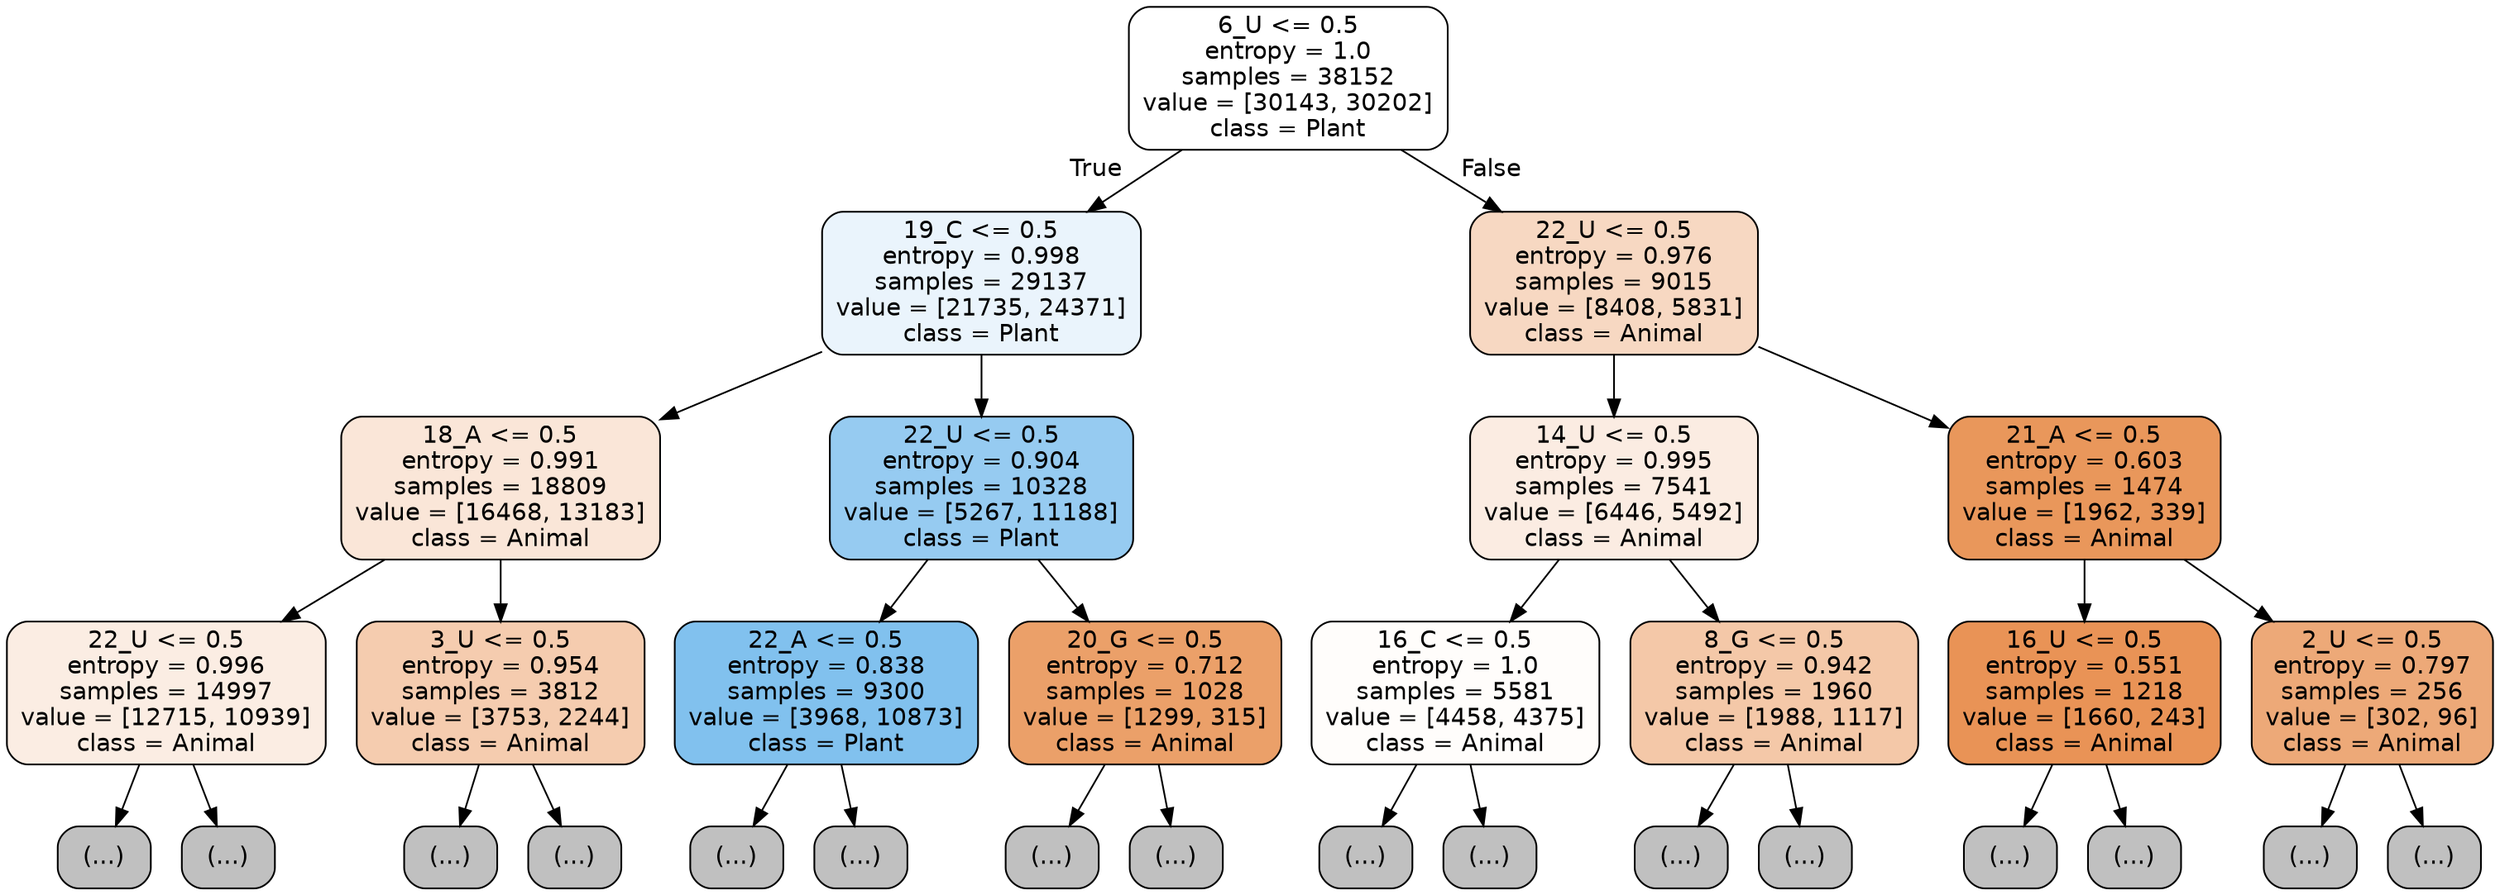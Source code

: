 digraph Tree {
node [shape=box, style="filled, rounded", color="black", fontname="helvetica"] ;
edge [fontname="helvetica"] ;
0 [label="6_U <= 0.5\nentropy = 1.0\nsamples = 38152\nvalue = [30143, 30202]\nclass = Plant", fillcolor="#ffffff"] ;
1 [label="19_C <= 0.5\nentropy = 0.998\nsamples = 29137\nvalue = [21735, 24371]\nclass = Plant", fillcolor="#eaf4fc"] ;
0 -> 1 [labeldistance=2.5, labelangle=45, headlabel="True"] ;
2 [label="18_A <= 0.5\nentropy = 0.991\nsamples = 18809\nvalue = [16468, 13183]\nclass = Animal", fillcolor="#fae6d8"] ;
1 -> 2 ;
3 [label="22_U <= 0.5\nentropy = 0.996\nsamples = 14997\nvalue = [12715, 10939]\nclass = Animal", fillcolor="#fbede3"] ;
2 -> 3 ;
4 [label="(...)", fillcolor="#C0C0C0"] ;
3 -> 4 ;
6199 [label="(...)", fillcolor="#C0C0C0"] ;
3 -> 6199 ;
7004 [label="3_U <= 0.5\nentropy = 0.954\nsamples = 3812\nvalue = [3753, 2244]\nclass = Animal", fillcolor="#f5ccaf"] ;
2 -> 7004 ;
7005 [label="(...)", fillcolor="#C0C0C0"] ;
7004 -> 7005 ;
8584 [label="(...)", fillcolor="#C0C0C0"] ;
7004 -> 8584 ;
9177 [label="22_U <= 0.5\nentropy = 0.904\nsamples = 10328\nvalue = [5267, 11188]\nclass = Plant", fillcolor="#96cbf1"] ;
1 -> 9177 ;
9178 [label="22_A <= 0.5\nentropy = 0.838\nsamples = 9300\nvalue = [3968, 10873]\nclass = Plant", fillcolor="#81c1ee"] ;
9177 -> 9178 ;
9179 [label="(...)", fillcolor="#C0C0C0"] ;
9178 -> 9179 ;
11532 [label="(...)", fillcolor="#C0C0C0"] ;
9178 -> 11532 ;
11909 [label="20_G <= 0.5\nentropy = 0.712\nsamples = 1028\nvalue = [1299, 315]\nclass = Animal", fillcolor="#eba069"] ;
9177 -> 11909 ;
11910 [label="(...)", fillcolor="#C0C0C0"] ;
11909 -> 11910 ;
12215 [label="(...)", fillcolor="#C0C0C0"] ;
11909 -> 12215 ;
12272 [label="22_U <= 0.5\nentropy = 0.976\nsamples = 9015\nvalue = [8408, 5831]\nclass = Animal", fillcolor="#f7d8c2"] ;
0 -> 12272 [labeldistance=2.5, labelangle=-45, headlabel="False"] ;
12273 [label="14_U <= 0.5\nentropy = 0.995\nsamples = 7541\nvalue = [6446, 5492]\nclass = Animal", fillcolor="#fbece2"] ;
12272 -> 12273 ;
12274 [label="16_C <= 0.5\nentropy = 1.0\nsamples = 5581\nvalue = [4458, 4375]\nclass = Animal", fillcolor="#fffdfb"] ;
12273 -> 12274 ;
12275 [label="(...)", fillcolor="#C0C0C0"] ;
12274 -> 12275 ;
14484 [label="(...)", fillcolor="#C0C0C0"] ;
12274 -> 14484 ;
15095 [label="8_G <= 0.5\nentropy = 0.942\nsamples = 1960\nvalue = [1988, 1117]\nclass = Animal", fillcolor="#f4c8a8"] ;
12273 -> 15095 ;
15096 [label="(...)", fillcolor="#C0C0C0"] ;
15095 -> 15096 ;
15883 [label="(...)", fillcolor="#C0C0C0"] ;
15095 -> 15883 ;
16206 [label="21_A <= 0.5\nentropy = 0.603\nsamples = 1474\nvalue = [1962, 339]\nclass = Animal", fillcolor="#e9975b"] ;
12272 -> 16206 ;
16207 [label="16_U <= 0.5\nentropy = 0.551\nsamples = 1218\nvalue = [1660, 243]\nclass = Animal", fillcolor="#e99356"] ;
16206 -> 16207 ;
16208 [label="(...)", fillcolor="#C0C0C0"] ;
16207 -> 16208 ;
16483 [label="(...)", fillcolor="#C0C0C0"] ;
16207 -> 16483 ;
16602 [label="2_U <= 0.5\nentropy = 0.797\nsamples = 256\nvalue = [302, 96]\nclass = Animal", fillcolor="#eda978"] ;
16206 -> 16602 ;
16603 [label="(...)", fillcolor="#C0C0C0"] ;
16602 -> 16603 ;
16696 [label="(...)", fillcolor="#C0C0C0"] ;
16602 -> 16696 ;
}